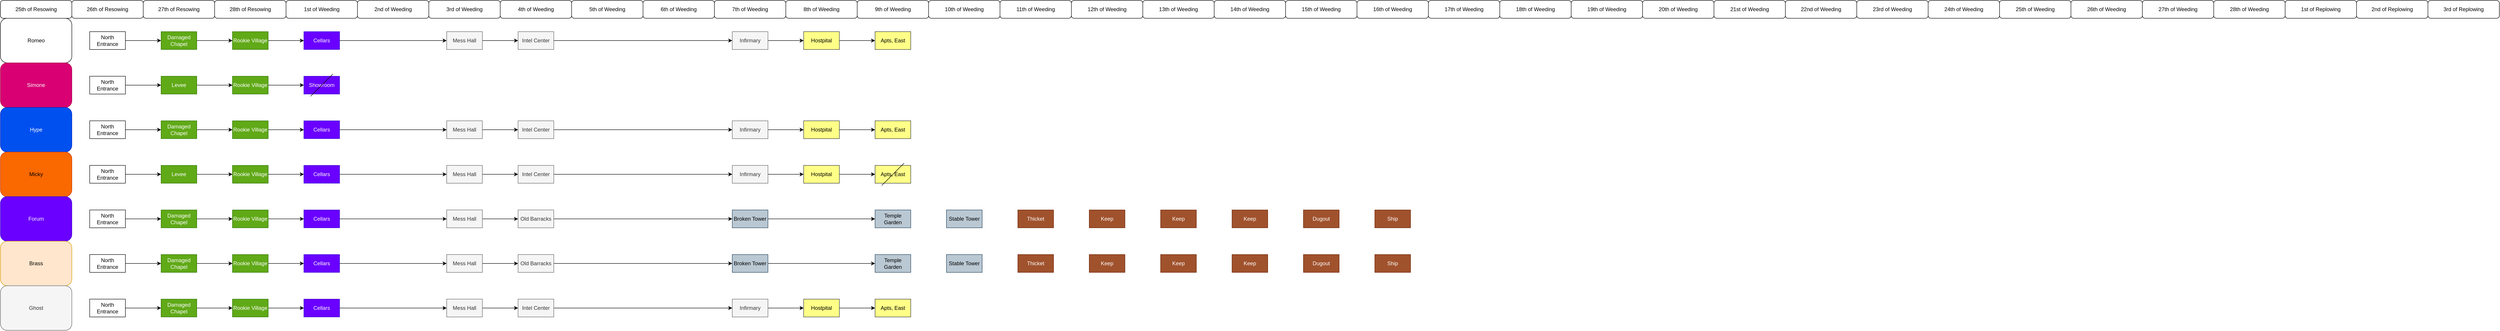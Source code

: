 <mxfile version="24.2.5" type="device">
  <diagram name="Page-1" id="ruZTHndRfD5RA6FVqO_W">
    <mxGraphModel dx="704" dy="1013" grid="1" gridSize="10" guides="1" tooltips="1" connect="1" arrows="1" fold="1" page="1" pageScale="1" pageWidth="1100" pageHeight="850" math="0" shadow="0">
      <root>
        <mxCell id="0" />
        <mxCell id="1" parent="0" />
        <mxCell id="GDmz3XWFRMDXsyj2fHyG-1" value="25th of Resowing" style="rounded=1;whiteSpace=wrap;html=1;" parent="1" vertex="1">
          <mxGeometry width="160" height="40" as="geometry" />
        </mxCell>
        <mxCell id="GDmz3XWFRMDXsyj2fHyG-2" value="26&lt;span style=&quot;background-color: initial;&quot;&gt;th of Resowing&lt;/span&gt;" style="rounded=1;whiteSpace=wrap;html=1;" parent="1" vertex="1">
          <mxGeometry x="160" width="160" height="40" as="geometry" />
        </mxCell>
        <mxCell id="GDmz3XWFRMDXsyj2fHyG-3" value="27th of Resowing" style="rounded=1;whiteSpace=wrap;html=1;" parent="1" vertex="1">
          <mxGeometry x="320" width="160" height="40" as="geometry" />
        </mxCell>
        <mxCell id="GDmz3XWFRMDXsyj2fHyG-4" value="28th of Resowing" style="rounded=1;whiteSpace=wrap;html=1;" parent="1" vertex="1">
          <mxGeometry x="480" width="160" height="40" as="geometry" />
        </mxCell>
        <mxCell id="GDmz3XWFRMDXsyj2fHyG-6" value="1st of Weeding" style="rounded=1;whiteSpace=wrap;html=1;" parent="1" vertex="1">
          <mxGeometry x="640" width="160" height="40" as="geometry" />
        </mxCell>
        <mxCell id="GDmz3XWFRMDXsyj2fHyG-7" value="2nd of Weeding" style="rounded=1;whiteSpace=wrap;html=1;" parent="1" vertex="1">
          <mxGeometry x="800" width="160" height="40" as="geometry" />
        </mxCell>
        <mxCell id="GDmz3XWFRMDXsyj2fHyG-8" value="3rd of Weeding" style="rounded=1;whiteSpace=wrap;html=1;" parent="1" vertex="1">
          <mxGeometry x="960" width="160" height="40" as="geometry" />
        </mxCell>
        <mxCell id="GDmz3XWFRMDXsyj2fHyG-9" value="4th of Weeding" style="rounded=1;whiteSpace=wrap;html=1;" parent="1" vertex="1">
          <mxGeometry x="1120" width="160" height="40" as="geometry" />
        </mxCell>
        <mxCell id="GDmz3XWFRMDXsyj2fHyG-10" value="5th of Weeding" style="rounded=1;whiteSpace=wrap;html=1;" parent="1" vertex="1">
          <mxGeometry x="1280" width="160" height="40" as="geometry" />
        </mxCell>
        <mxCell id="GDmz3XWFRMDXsyj2fHyG-11" value="6th of Weeding" style="rounded=1;whiteSpace=wrap;html=1;" parent="1" vertex="1">
          <mxGeometry x="1440" width="160" height="40" as="geometry" />
        </mxCell>
        <mxCell id="GDmz3XWFRMDXsyj2fHyG-12" value="7th of Weeding" style="rounded=1;whiteSpace=wrap;html=1;" parent="1" vertex="1">
          <mxGeometry x="1600" width="160" height="40" as="geometry" />
        </mxCell>
        <mxCell id="GDmz3XWFRMDXsyj2fHyG-13" value="8th of Weeding" style="rounded=1;whiteSpace=wrap;html=1;" parent="1" vertex="1">
          <mxGeometry x="1760" width="160" height="40" as="geometry" />
        </mxCell>
        <mxCell id="GDmz3XWFRMDXsyj2fHyG-14" value="9th of Weeding" style="rounded=1;whiteSpace=wrap;html=1;" parent="1" vertex="1">
          <mxGeometry x="1920" width="160" height="40" as="geometry" />
        </mxCell>
        <mxCell id="GDmz3XWFRMDXsyj2fHyG-15" value="Romeo" style="rounded=1;whiteSpace=wrap;html=1;" parent="1" vertex="1">
          <mxGeometry y="40" width="160" height="100" as="geometry" />
        </mxCell>
        <mxCell id="GDmz3XWFRMDXsyj2fHyG-16" value="Simone" style="rounded=1;whiteSpace=wrap;html=1;fillColor=#d80073;fontColor=#ffffff;strokeColor=#A50040;" parent="1" vertex="1">
          <mxGeometry y="140" width="160" height="100" as="geometry" />
        </mxCell>
        <mxCell id="GDmz3XWFRMDXsyj2fHyG-17" value="Hype" style="rounded=1;whiteSpace=wrap;html=1;fillColor=#0050ef;fontColor=#ffffff;strokeColor=#001DBC;" parent="1" vertex="1">
          <mxGeometry y="240" width="160" height="100" as="geometry" />
        </mxCell>
        <mxCell id="GDmz3XWFRMDXsyj2fHyG-18" value="Micky" style="rounded=1;whiteSpace=wrap;html=1;fillColor=#fa6800;fontColor=#000000;strokeColor=#C73500;" parent="1" vertex="1">
          <mxGeometry y="340" width="160" height="100" as="geometry" />
        </mxCell>
        <mxCell id="GDmz3XWFRMDXsyj2fHyG-19" value="Forum&lt;span style=&quot;color: rgba(0, 0, 0, 0); font-family: monospace; font-size: 0px; text-align: start; text-wrap: nowrap;&quot;&gt;%3CmxGraphModel%3E%3Croot%3E%3CmxCell%20id%3D%220%22%2F%3E%3CmxCell%20id%3D%221%22%20parent%3D%220%22%2F%3E%3CmxCell%20id%3D%222%22%20value%3D%22Romeo%22%20style%3D%22rounded%3D1%3BwhiteSpace%3Dwrap%3Bhtml%3D1%3B%22%20vertex%3D%221%22%20parent%3D%221%22%3E%3CmxGeometry%20y%3D%2280%22%20width%3D%22160%22%20height%3D%22120%22%20as%3D%22geometry%22%2F%3E%3C%2FmxCell%3E%3C%2Froot%3E%3C%2FmxGraphModel%3E&lt;/span&gt;" style="rounded=1;whiteSpace=wrap;html=1;fillColor=#6a00ff;strokeColor=#3700CC;fontColor=#ffffff;" parent="1" vertex="1">
          <mxGeometry y="440" width="160" height="100" as="geometry" />
        </mxCell>
        <mxCell id="GDmz3XWFRMDXsyj2fHyG-21" value="Brass&lt;span style=&quot;font-family: monospace; font-size: 0px; text-align: start; text-wrap: nowrap;&quot;&gt;%3CmxGraphModel%3E%3Croot%3E%3CmxCell%20id%3D%220%22%2F%3E%3CmxCell%20id%3D%221%22%20parent%3D%220%22%2F%3E%3CmxCell%20id%3D%222%22%20value%3D%22Romeo%22%20style%3D%22rounded%3D1%3BwhiteSpace%3Dwrap%3Bhtml%3D1%3B%22%20vertex%3D%221%22%20parent%3D%221%22%3E%3CmxGeometry%20y%3D%2280%22%20width%3D%22160%22%20height%3D%22120%22%20as%3D%22geometry%22%2F%3E%3C%2FmxCell%3E%3C%2Froot%3E%3C%2FmxGraphModel%3E&lt;/span&gt;" style="rounded=1;whiteSpace=wrap;html=1;fillColor=#ffe6cc;strokeColor=#d79b00;fontColor=#000000;" parent="1" vertex="1">
          <mxGeometry y="540" width="160" height="100" as="geometry" />
        </mxCell>
        <mxCell id="GDmz3XWFRMDXsyj2fHyG-22" value="Ghost" style="rounded=1;whiteSpace=wrap;html=1;fillColor=#f5f5f5;fontColor=#333333;strokeColor=#666666;" parent="1" vertex="1">
          <mxGeometry y="640" width="160" height="100" as="geometry" />
        </mxCell>
        <mxCell id="GDmz3XWFRMDXsyj2fHyG-23" value="10th of Weeding" style="rounded=1;whiteSpace=wrap;html=1;" parent="1" vertex="1">
          <mxGeometry x="2080" width="160" height="40" as="geometry" />
        </mxCell>
        <mxCell id="GDmz3XWFRMDXsyj2fHyG-24" value="11th of Weeding" style="rounded=1;whiteSpace=wrap;html=1;" parent="1" vertex="1">
          <mxGeometry x="2240" width="160" height="40" as="geometry" />
        </mxCell>
        <mxCell id="GDmz3XWFRMDXsyj2fHyG-25" value="12th of Weeding" style="rounded=1;whiteSpace=wrap;html=1;" parent="1" vertex="1">
          <mxGeometry x="2400" width="160" height="40" as="geometry" />
        </mxCell>
        <mxCell id="GDmz3XWFRMDXsyj2fHyG-26" value="13th of Weeding" style="rounded=1;whiteSpace=wrap;html=1;" parent="1" vertex="1">
          <mxGeometry x="2560" width="160" height="40" as="geometry" />
        </mxCell>
        <mxCell id="GDmz3XWFRMDXsyj2fHyG-27" value="14th of Weeding" style="rounded=1;whiteSpace=wrap;html=1;" parent="1" vertex="1">
          <mxGeometry x="2720" width="160" height="40" as="geometry" />
        </mxCell>
        <mxCell id="GDmz3XWFRMDXsyj2fHyG-28" value="15th of Weeding" style="rounded=1;whiteSpace=wrap;html=1;" parent="1" vertex="1">
          <mxGeometry x="2880" width="160" height="40" as="geometry" />
        </mxCell>
        <mxCell id="GDmz3XWFRMDXsyj2fHyG-29" value="16th of Weeding" style="rounded=1;whiteSpace=wrap;html=1;" parent="1" vertex="1">
          <mxGeometry x="3040" width="160" height="40" as="geometry" />
        </mxCell>
        <mxCell id="GDmz3XWFRMDXsyj2fHyG-30" value="17th of Weeding" style="rounded=1;whiteSpace=wrap;html=1;" parent="1" vertex="1">
          <mxGeometry x="3200" width="160" height="40" as="geometry" />
        </mxCell>
        <mxCell id="GDmz3XWFRMDXsyj2fHyG-31" value="18th of Weeding" style="rounded=1;whiteSpace=wrap;html=1;" parent="1" vertex="1">
          <mxGeometry x="3360" width="160" height="40" as="geometry" />
        </mxCell>
        <mxCell id="GDmz3XWFRMDXsyj2fHyG-32" value="19th of Weeding" style="rounded=1;whiteSpace=wrap;html=1;" parent="1" vertex="1">
          <mxGeometry x="3520" width="160" height="40" as="geometry" />
        </mxCell>
        <mxCell id="GDmz3XWFRMDXsyj2fHyG-33" value="20th of Weeding" style="rounded=1;whiteSpace=wrap;html=1;" parent="1" vertex="1">
          <mxGeometry x="3680" width="160" height="40" as="geometry" />
        </mxCell>
        <mxCell id="GDmz3XWFRMDXsyj2fHyG-34" value="21st of Weeding" style="rounded=1;whiteSpace=wrap;html=1;" parent="1" vertex="1">
          <mxGeometry x="3840" width="160" height="40" as="geometry" />
        </mxCell>
        <mxCell id="GDmz3XWFRMDXsyj2fHyG-35" value="22nd of Weeding" style="rounded=1;whiteSpace=wrap;html=1;" parent="1" vertex="1">
          <mxGeometry x="4000" width="160" height="40" as="geometry" />
        </mxCell>
        <mxCell id="GDmz3XWFRMDXsyj2fHyG-36" value="23rd of Weeding" style="rounded=1;whiteSpace=wrap;html=1;" parent="1" vertex="1">
          <mxGeometry x="4160" width="160" height="40" as="geometry" />
        </mxCell>
        <mxCell id="wYk8JXbt9x_cnwjmzPSU-118" style="edgeStyle=orthogonalEdgeStyle;rounded=0;orthogonalLoop=1;jettySize=auto;html=1;exitX=1;exitY=0.5;exitDx=0;exitDy=0;entryX=0;entryY=0.5;entryDx=0;entryDy=0;" edge="1" parent="1" source="wYk8JXbt9x_cnwjmzPSU-1" target="wYk8JXbt9x_cnwjmzPSU-8">
          <mxGeometry relative="1" as="geometry" />
        </mxCell>
        <mxCell id="wYk8JXbt9x_cnwjmzPSU-1" value="North Entrance" style="rounded=0;whiteSpace=wrap;html=1;" vertex="1" parent="1">
          <mxGeometry x="200" y="70" width="80" height="40" as="geometry" />
        </mxCell>
        <mxCell id="wYk8JXbt9x_cnwjmzPSU-119" style="edgeStyle=orthogonalEdgeStyle;rounded=0;orthogonalLoop=1;jettySize=auto;html=1;exitX=1;exitY=0.5;exitDx=0;exitDy=0;entryX=0;entryY=0.5;entryDx=0;entryDy=0;" edge="1" parent="1" source="wYk8JXbt9x_cnwjmzPSU-2" target="wYk8JXbt9x_cnwjmzPSU-9">
          <mxGeometry relative="1" as="geometry" />
        </mxCell>
        <mxCell id="wYk8JXbt9x_cnwjmzPSU-2" value="North Entrance" style="rounded=0;whiteSpace=wrap;html=1;" vertex="1" parent="1">
          <mxGeometry x="200" y="170" width="80" height="40" as="geometry" />
        </mxCell>
        <mxCell id="wYk8JXbt9x_cnwjmzPSU-122" style="edgeStyle=orthogonalEdgeStyle;rounded=0;orthogonalLoop=1;jettySize=auto;html=1;exitX=1;exitY=0.5;exitDx=0;exitDy=0;entryX=0;entryY=0.5;entryDx=0;entryDy=0;" edge="1" parent="1" source="wYk8JXbt9x_cnwjmzPSU-3" target="wYk8JXbt9x_cnwjmzPSU-10">
          <mxGeometry relative="1" as="geometry" />
        </mxCell>
        <mxCell id="wYk8JXbt9x_cnwjmzPSU-3" value="North Entrance" style="rounded=0;whiteSpace=wrap;html=1;" vertex="1" parent="1">
          <mxGeometry x="200" y="270" width="80" height="40" as="geometry" />
        </mxCell>
        <mxCell id="wYk8JXbt9x_cnwjmzPSU-125" style="edgeStyle=orthogonalEdgeStyle;rounded=0;orthogonalLoop=1;jettySize=auto;html=1;exitX=1;exitY=0.5;exitDx=0;exitDy=0;entryX=0;entryY=0.5;entryDx=0;entryDy=0;" edge="1" parent="1" source="wYk8JXbt9x_cnwjmzPSU-4" target="wYk8JXbt9x_cnwjmzPSU-11">
          <mxGeometry relative="1" as="geometry" />
        </mxCell>
        <mxCell id="wYk8JXbt9x_cnwjmzPSU-4" value="North Entrance" style="rounded=0;whiteSpace=wrap;html=1;" vertex="1" parent="1">
          <mxGeometry x="200" y="370" width="80" height="40" as="geometry" />
        </mxCell>
        <mxCell id="wYk8JXbt9x_cnwjmzPSU-126" style="edgeStyle=orthogonalEdgeStyle;rounded=0;orthogonalLoop=1;jettySize=auto;html=1;exitX=1;exitY=0.5;exitDx=0;exitDy=0;entryX=0;entryY=0.5;entryDx=0;entryDy=0;" edge="1" parent="1" source="wYk8JXbt9x_cnwjmzPSU-5" target="wYk8JXbt9x_cnwjmzPSU-12">
          <mxGeometry relative="1" as="geometry" />
        </mxCell>
        <mxCell id="wYk8JXbt9x_cnwjmzPSU-5" value="North Entrance" style="rounded=0;whiteSpace=wrap;html=1;" vertex="1" parent="1">
          <mxGeometry x="200" y="470" width="80" height="40" as="geometry" />
        </mxCell>
        <mxCell id="wYk8JXbt9x_cnwjmzPSU-127" style="edgeStyle=orthogonalEdgeStyle;rounded=0;orthogonalLoop=1;jettySize=auto;html=1;exitX=1;exitY=0.5;exitDx=0;exitDy=0;entryX=0;entryY=0.5;entryDx=0;entryDy=0;" edge="1" parent="1" source="wYk8JXbt9x_cnwjmzPSU-6" target="wYk8JXbt9x_cnwjmzPSU-13">
          <mxGeometry relative="1" as="geometry" />
        </mxCell>
        <mxCell id="wYk8JXbt9x_cnwjmzPSU-6" value="North Entrance" style="rounded=0;whiteSpace=wrap;html=1;" vertex="1" parent="1">
          <mxGeometry x="200" y="570" width="80" height="40" as="geometry" />
        </mxCell>
        <mxCell id="wYk8JXbt9x_cnwjmzPSU-128" style="edgeStyle=orthogonalEdgeStyle;rounded=0;orthogonalLoop=1;jettySize=auto;html=1;exitX=1;exitY=0.5;exitDx=0;exitDy=0;entryX=0;entryY=0.5;entryDx=0;entryDy=0;" edge="1" parent="1" source="wYk8JXbt9x_cnwjmzPSU-7" target="wYk8JXbt9x_cnwjmzPSU-14">
          <mxGeometry relative="1" as="geometry" />
        </mxCell>
        <mxCell id="wYk8JXbt9x_cnwjmzPSU-7" value="North Entrance" style="rounded=0;whiteSpace=wrap;html=1;" vertex="1" parent="1">
          <mxGeometry x="200" y="670" width="80" height="40" as="geometry" />
        </mxCell>
        <mxCell id="wYk8JXbt9x_cnwjmzPSU-111" style="edgeStyle=orthogonalEdgeStyle;rounded=0;orthogonalLoop=1;jettySize=auto;html=1;exitX=1;exitY=0.5;exitDx=0;exitDy=0;entryX=0;entryY=0.5;entryDx=0;entryDy=0;" edge="1" parent="1" source="wYk8JXbt9x_cnwjmzPSU-8" target="wYk8JXbt9x_cnwjmzPSU-15">
          <mxGeometry relative="1" as="geometry" />
        </mxCell>
        <mxCell id="wYk8JXbt9x_cnwjmzPSU-8" value="Damaged Chapel" style="rounded=0;whiteSpace=wrap;html=1;fillColor=#60a917;fontColor=#ffffff;strokeColor=#2D7600;" vertex="1" parent="1">
          <mxGeometry x="360" y="70" width="80" height="40" as="geometry" />
        </mxCell>
        <mxCell id="wYk8JXbt9x_cnwjmzPSU-120" style="edgeStyle=orthogonalEdgeStyle;rounded=0;orthogonalLoop=1;jettySize=auto;html=1;exitX=1;exitY=0.5;exitDx=0;exitDy=0;entryX=0;entryY=0.5;entryDx=0;entryDy=0;" edge="1" parent="1" source="wYk8JXbt9x_cnwjmzPSU-9" target="wYk8JXbt9x_cnwjmzPSU-16">
          <mxGeometry relative="1" as="geometry" />
        </mxCell>
        <mxCell id="wYk8JXbt9x_cnwjmzPSU-9" value="Levee" style="rounded=0;whiteSpace=wrap;html=1;fillColor=#60a917;fontColor=#ffffff;strokeColor=#2D7600;" vertex="1" parent="1">
          <mxGeometry x="360" y="170" width="80" height="40" as="geometry" />
        </mxCell>
        <mxCell id="wYk8JXbt9x_cnwjmzPSU-123" style="edgeStyle=orthogonalEdgeStyle;rounded=0;orthogonalLoop=1;jettySize=auto;html=1;exitX=1;exitY=0.5;exitDx=0;exitDy=0;entryX=0;entryY=0.5;entryDx=0;entryDy=0;" edge="1" parent="1" source="wYk8JXbt9x_cnwjmzPSU-10" target="wYk8JXbt9x_cnwjmzPSU-17">
          <mxGeometry relative="1" as="geometry" />
        </mxCell>
        <mxCell id="wYk8JXbt9x_cnwjmzPSU-10" value="Damaged Chapel" style="rounded=0;whiteSpace=wrap;html=1;fillColor=#60a917;fontColor=#ffffff;strokeColor=#2D7600;" vertex="1" parent="1">
          <mxGeometry x="360" y="270" width="80" height="40" as="geometry" />
        </mxCell>
        <mxCell id="wYk8JXbt9x_cnwjmzPSU-132" style="edgeStyle=orthogonalEdgeStyle;rounded=0;orthogonalLoop=1;jettySize=auto;html=1;exitX=1;exitY=0.5;exitDx=0;exitDy=0;entryX=0;entryY=0.5;entryDx=0;entryDy=0;" edge="1" parent="1" source="wYk8JXbt9x_cnwjmzPSU-11" target="wYk8JXbt9x_cnwjmzPSU-18">
          <mxGeometry relative="1" as="geometry" />
        </mxCell>
        <mxCell id="wYk8JXbt9x_cnwjmzPSU-11" value="Levee" style="rounded=0;whiteSpace=wrap;html=1;fillColor=#60a917;fontColor=#ffffff;strokeColor=#2D7600;" vertex="1" parent="1">
          <mxGeometry x="360" y="370" width="80" height="40" as="geometry" />
        </mxCell>
        <mxCell id="wYk8JXbt9x_cnwjmzPSU-131" style="edgeStyle=orthogonalEdgeStyle;rounded=0;orthogonalLoop=1;jettySize=auto;html=1;exitX=1;exitY=0.5;exitDx=0;exitDy=0;entryX=0;entryY=0.5;entryDx=0;entryDy=0;" edge="1" parent="1" source="wYk8JXbt9x_cnwjmzPSU-12" target="wYk8JXbt9x_cnwjmzPSU-19">
          <mxGeometry relative="1" as="geometry" />
        </mxCell>
        <mxCell id="wYk8JXbt9x_cnwjmzPSU-12" value="Damaged Chapel" style="rounded=0;whiteSpace=wrap;html=1;fillColor=#60a917;fontColor=#ffffff;strokeColor=#2D7600;" vertex="1" parent="1">
          <mxGeometry x="360" y="470" width="80" height="40" as="geometry" />
        </mxCell>
        <mxCell id="wYk8JXbt9x_cnwjmzPSU-130" style="edgeStyle=orthogonalEdgeStyle;rounded=0;orthogonalLoop=1;jettySize=auto;html=1;exitX=1;exitY=0.5;exitDx=0;exitDy=0;entryX=0;entryY=0.5;entryDx=0;entryDy=0;" edge="1" parent="1" source="wYk8JXbt9x_cnwjmzPSU-13" target="wYk8JXbt9x_cnwjmzPSU-20">
          <mxGeometry relative="1" as="geometry" />
        </mxCell>
        <mxCell id="wYk8JXbt9x_cnwjmzPSU-13" value="Damaged Chapel" style="rounded=0;whiteSpace=wrap;html=1;fillColor=#60a917;fontColor=#ffffff;strokeColor=#2D7600;" vertex="1" parent="1">
          <mxGeometry x="360" y="570" width="80" height="40" as="geometry" />
        </mxCell>
        <mxCell id="wYk8JXbt9x_cnwjmzPSU-129" style="edgeStyle=orthogonalEdgeStyle;rounded=0;orthogonalLoop=1;jettySize=auto;html=1;exitX=1;exitY=0.5;exitDx=0;exitDy=0;entryX=0;entryY=0.5;entryDx=0;entryDy=0;" edge="1" parent="1" source="wYk8JXbt9x_cnwjmzPSU-14" target="wYk8JXbt9x_cnwjmzPSU-21">
          <mxGeometry relative="1" as="geometry" />
        </mxCell>
        <mxCell id="wYk8JXbt9x_cnwjmzPSU-14" value="Damaged Chapel" style="rounded=0;whiteSpace=wrap;html=1;fillColor=#60a917;fontColor=#ffffff;strokeColor=#2D7600;" vertex="1" parent="1">
          <mxGeometry x="360" y="670" width="80" height="40" as="geometry" />
        </mxCell>
        <mxCell id="wYk8JXbt9x_cnwjmzPSU-112" style="edgeStyle=orthogonalEdgeStyle;rounded=0;orthogonalLoop=1;jettySize=auto;html=1;exitX=1;exitY=0.5;exitDx=0;exitDy=0;entryX=0;entryY=0.5;entryDx=0;entryDy=0;" edge="1" parent="1" source="wYk8JXbt9x_cnwjmzPSU-15" target="wYk8JXbt9x_cnwjmzPSU-22">
          <mxGeometry relative="1" as="geometry" />
        </mxCell>
        <mxCell id="wYk8JXbt9x_cnwjmzPSU-15" value="Rookie Village" style="rounded=0;whiteSpace=wrap;html=1;fillColor=#60a917;fontColor=#ffffff;strokeColor=#2D7600;" vertex="1" parent="1">
          <mxGeometry x="520" y="70" width="80" height="40" as="geometry" />
        </mxCell>
        <mxCell id="wYk8JXbt9x_cnwjmzPSU-121" style="edgeStyle=orthogonalEdgeStyle;rounded=0;orthogonalLoop=1;jettySize=auto;html=1;exitX=1;exitY=0.5;exitDx=0;exitDy=0;entryX=0;entryY=0.5;entryDx=0;entryDy=0;" edge="1" parent="1" source="wYk8JXbt9x_cnwjmzPSU-16" target="wYk8JXbt9x_cnwjmzPSU-23">
          <mxGeometry relative="1" as="geometry" />
        </mxCell>
        <mxCell id="wYk8JXbt9x_cnwjmzPSU-16" value="Rookie Village" style="rounded=0;whiteSpace=wrap;html=1;fillColor=#60a917;fontColor=#ffffff;strokeColor=#2D7600;" vertex="1" parent="1">
          <mxGeometry x="520" y="170" width="80" height="40" as="geometry" />
        </mxCell>
        <mxCell id="wYk8JXbt9x_cnwjmzPSU-124" style="edgeStyle=orthogonalEdgeStyle;rounded=0;orthogonalLoop=1;jettySize=auto;html=1;exitX=1;exitY=0.5;exitDx=0;exitDy=0;entryX=0;entryY=0.5;entryDx=0;entryDy=0;" edge="1" parent="1" source="wYk8JXbt9x_cnwjmzPSU-17" target="wYk8JXbt9x_cnwjmzPSU-25">
          <mxGeometry relative="1" as="geometry" />
        </mxCell>
        <mxCell id="wYk8JXbt9x_cnwjmzPSU-17" value="Rookie Village" style="rounded=0;whiteSpace=wrap;html=1;fillColor=#60a917;fontColor=#ffffff;strokeColor=#2D7600;" vertex="1" parent="1">
          <mxGeometry x="520" y="270" width="80" height="40" as="geometry" />
        </mxCell>
        <mxCell id="wYk8JXbt9x_cnwjmzPSU-141" style="edgeStyle=orthogonalEdgeStyle;rounded=0;orthogonalLoop=1;jettySize=auto;html=1;exitX=1;exitY=0.5;exitDx=0;exitDy=0;" edge="1" parent="1" source="wYk8JXbt9x_cnwjmzPSU-18" target="wYk8JXbt9x_cnwjmzPSU-26">
          <mxGeometry relative="1" as="geometry" />
        </mxCell>
        <mxCell id="wYk8JXbt9x_cnwjmzPSU-18" value="Rookie Village" style="rounded=0;whiteSpace=wrap;html=1;fillColor=#60a917;fontColor=#ffffff;strokeColor=#2D7600;" vertex="1" parent="1">
          <mxGeometry x="520" y="370" width="80" height="40" as="geometry" />
        </mxCell>
        <mxCell id="wYk8JXbt9x_cnwjmzPSU-140" style="edgeStyle=orthogonalEdgeStyle;rounded=0;orthogonalLoop=1;jettySize=auto;html=1;exitX=1;exitY=0.5;exitDx=0;exitDy=0;entryX=0;entryY=0.5;entryDx=0;entryDy=0;" edge="1" parent="1" source="wYk8JXbt9x_cnwjmzPSU-19" target="wYk8JXbt9x_cnwjmzPSU-27">
          <mxGeometry relative="1" as="geometry" />
        </mxCell>
        <mxCell id="wYk8JXbt9x_cnwjmzPSU-19" value="Rookie Village" style="rounded=0;whiteSpace=wrap;html=1;fillColor=#60a917;fontColor=#ffffff;strokeColor=#2D7600;" vertex="1" parent="1">
          <mxGeometry x="520" y="470" width="80" height="40" as="geometry" />
        </mxCell>
        <mxCell id="wYk8JXbt9x_cnwjmzPSU-139" style="edgeStyle=orthogonalEdgeStyle;rounded=0;orthogonalLoop=1;jettySize=auto;html=1;exitX=1;exitY=0.5;exitDx=0;exitDy=0;entryX=0;entryY=0.5;entryDx=0;entryDy=0;" edge="1" parent="1" source="wYk8JXbt9x_cnwjmzPSU-20" target="wYk8JXbt9x_cnwjmzPSU-28">
          <mxGeometry relative="1" as="geometry" />
        </mxCell>
        <mxCell id="wYk8JXbt9x_cnwjmzPSU-20" value="Rookie Village" style="rounded=0;whiteSpace=wrap;html=1;fillColor=#60a917;fontColor=#ffffff;strokeColor=#2D7600;" vertex="1" parent="1">
          <mxGeometry x="520" y="570" width="80" height="40" as="geometry" />
        </mxCell>
        <mxCell id="wYk8JXbt9x_cnwjmzPSU-138" style="edgeStyle=orthogonalEdgeStyle;rounded=0;orthogonalLoop=1;jettySize=auto;html=1;exitX=1;exitY=0.5;exitDx=0;exitDy=0;entryX=0;entryY=0.5;entryDx=0;entryDy=0;" edge="1" parent="1" source="wYk8JXbt9x_cnwjmzPSU-21" target="wYk8JXbt9x_cnwjmzPSU-29">
          <mxGeometry relative="1" as="geometry" />
        </mxCell>
        <mxCell id="wYk8JXbt9x_cnwjmzPSU-21" value="Rookie Village" style="rounded=0;whiteSpace=wrap;html=1;fillColor=#60a917;fontColor=#ffffff;strokeColor=#2D7600;" vertex="1" parent="1">
          <mxGeometry x="520" y="670" width="80" height="40" as="geometry" />
        </mxCell>
        <mxCell id="wYk8JXbt9x_cnwjmzPSU-113" style="edgeStyle=orthogonalEdgeStyle;rounded=0;orthogonalLoop=1;jettySize=auto;html=1;exitX=1;exitY=0.5;exitDx=0;exitDy=0;entryX=0;entryY=0.5;entryDx=0;entryDy=0;" edge="1" parent="1" source="wYk8JXbt9x_cnwjmzPSU-22" target="wYk8JXbt9x_cnwjmzPSU-36">
          <mxGeometry relative="1" as="geometry">
            <mxPoint x="840.0" y="90" as="targetPoint" />
          </mxGeometry>
        </mxCell>
        <mxCell id="wYk8JXbt9x_cnwjmzPSU-22" value="Cellars" style="rounded=0;whiteSpace=wrap;html=1;fillColor=#6a00ff;fontColor=#ffffff;strokeColor=#3700CC;" vertex="1" parent="1">
          <mxGeometry x="680" y="70" width="80" height="40" as="geometry" />
        </mxCell>
        <mxCell id="wYk8JXbt9x_cnwjmzPSU-23" value="Showroom" style="rounded=0;whiteSpace=wrap;html=1;fillColor=#6a00ff;fontColor=#ffffff;strokeColor=#3700CC;" vertex="1" parent="1">
          <mxGeometry x="680" y="170" width="80" height="40" as="geometry" />
        </mxCell>
        <mxCell id="wYk8JXbt9x_cnwjmzPSU-24" value="" style="endArrow=none;html=1;rounded=0;strokeColor=#000000;" edge="1" parent="1">
          <mxGeometry width="50" height="50" relative="1" as="geometry">
            <mxPoint x="695" y="215" as="sourcePoint" />
            <mxPoint x="745" y="165" as="targetPoint" />
          </mxGeometry>
        </mxCell>
        <mxCell id="wYk8JXbt9x_cnwjmzPSU-133" style="edgeStyle=orthogonalEdgeStyle;rounded=0;orthogonalLoop=1;jettySize=auto;html=1;exitX=1;exitY=0.5;exitDx=0;exitDy=0;entryX=0;entryY=0.5;entryDx=0;entryDy=0;" edge="1" parent="1" source="wYk8JXbt9x_cnwjmzPSU-25" target="wYk8JXbt9x_cnwjmzPSU-37">
          <mxGeometry relative="1" as="geometry" />
        </mxCell>
        <mxCell id="wYk8JXbt9x_cnwjmzPSU-25" value="Cellars" style="rounded=0;whiteSpace=wrap;html=1;fillColor=#6a00ff;fontColor=#ffffff;strokeColor=#3700CC;" vertex="1" parent="1">
          <mxGeometry x="680" y="270" width="80" height="40" as="geometry" />
        </mxCell>
        <mxCell id="wYk8JXbt9x_cnwjmzPSU-134" style="edgeStyle=orthogonalEdgeStyle;rounded=0;orthogonalLoop=1;jettySize=auto;html=1;exitX=1;exitY=0.5;exitDx=0;exitDy=0;entryX=0;entryY=0.5;entryDx=0;entryDy=0;" edge="1" parent="1" source="wYk8JXbt9x_cnwjmzPSU-26" target="wYk8JXbt9x_cnwjmzPSU-38">
          <mxGeometry relative="1" as="geometry" />
        </mxCell>
        <mxCell id="wYk8JXbt9x_cnwjmzPSU-26" value="Cellars" style="rounded=0;whiteSpace=wrap;html=1;fillColor=#6a00ff;fontColor=#ffffff;strokeColor=#3700CC;" vertex="1" parent="1">
          <mxGeometry x="680" y="370" width="80" height="40" as="geometry" />
        </mxCell>
        <mxCell id="wYk8JXbt9x_cnwjmzPSU-135" style="edgeStyle=orthogonalEdgeStyle;rounded=0;orthogonalLoop=1;jettySize=auto;html=1;exitX=1;exitY=0.5;exitDx=0;exitDy=0;entryX=0;entryY=0.5;entryDx=0;entryDy=0;" edge="1" parent="1" source="wYk8JXbt9x_cnwjmzPSU-27" target="wYk8JXbt9x_cnwjmzPSU-39">
          <mxGeometry relative="1" as="geometry" />
        </mxCell>
        <mxCell id="wYk8JXbt9x_cnwjmzPSU-27" value="Cellars" style="rounded=0;whiteSpace=wrap;html=1;fillColor=#6a00ff;fontColor=#ffffff;strokeColor=#3700CC;" vertex="1" parent="1">
          <mxGeometry x="680" y="470" width="80" height="40" as="geometry" />
        </mxCell>
        <mxCell id="wYk8JXbt9x_cnwjmzPSU-136" style="edgeStyle=orthogonalEdgeStyle;rounded=0;orthogonalLoop=1;jettySize=auto;html=1;exitX=1;exitY=0.5;exitDx=0;exitDy=0;entryX=0;entryY=0.5;entryDx=0;entryDy=0;" edge="1" parent="1" source="wYk8JXbt9x_cnwjmzPSU-28" target="wYk8JXbt9x_cnwjmzPSU-40">
          <mxGeometry relative="1" as="geometry" />
        </mxCell>
        <mxCell id="wYk8JXbt9x_cnwjmzPSU-28" value="Cellars" style="rounded=0;whiteSpace=wrap;html=1;fillColor=#6a00ff;fontColor=#ffffff;strokeColor=#3700CC;" vertex="1" parent="1">
          <mxGeometry x="680" y="570" width="80" height="40" as="geometry" />
        </mxCell>
        <mxCell id="wYk8JXbt9x_cnwjmzPSU-137" style="edgeStyle=orthogonalEdgeStyle;rounded=0;orthogonalLoop=1;jettySize=auto;html=1;exitX=1;exitY=0.5;exitDx=0;exitDy=0;entryX=0;entryY=0.5;entryDx=0;entryDy=0;" edge="1" parent="1" source="wYk8JXbt9x_cnwjmzPSU-29" target="wYk8JXbt9x_cnwjmzPSU-41">
          <mxGeometry relative="1" as="geometry" />
        </mxCell>
        <mxCell id="wYk8JXbt9x_cnwjmzPSU-29" value="Cellars" style="rounded=0;whiteSpace=wrap;html=1;fillColor=#6a00ff;fontColor=#ffffff;strokeColor=#3700CC;" vertex="1" parent="1">
          <mxGeometry x="680" y="670" width="80" height="40" as="geometry" />
        </mxCell>
        <mxCell id="wYk8JXbt9x_cnwjmzPSU-114" style="edgeStyle=orthogonalEdgeStyle;rounded=0;orthogonalLoop=1;jettySize=auto;html=1;exitX=1;exitY=0.5;exitDx=0;exitDy=0;entryX=0;entryY=0.5;entryDx=0;entryDy=0;" edge="1" parent="1" source="wYk8JXbt9x_cnwjmzPSU-36" target="wYk8JXbt9x_cnwjmzPSU-42">
          <mxGeometry relative="1" as="geometry" />
        </mxCell>
        <mxCell id="wYk8JXbt9x_cnwjmzPSU-36" value="Mess Hall" style="rounded=0;whiteSpace=wrap;html=1;fillColor=#f5f5f5;strokeColor=#666666;fontColor=#333333;" vertex="1" parent="1">
          <mxGeometry x="1000" y="70" width="80" height="40" as="geometry" />
        </mxCell>
        <mxCell id="wYk8JXbt9x_cnwjmzPSU-142" style="edgeStyle=orthogonalEdgeStyle;rounded=0;orthogonalLoop=1;jettySize=auto;html=1;exitX=1;exitY=0.5;exitDx=0;exitDy=0;entryX=0;entryY=0.5;entryDx=0;entryDy=0;" edge="1" parent="1" source="wYk8JXbt9x_cnwjmzPSU-37" target="wYk8JXbt9x_cnwjmzPSU-43">
          <mxGeometry relative="1" as="geometry" />
        </mxCell>
        <mxCell id="wYk8JXbt9x_cnwjmzPSU-37" value="Mess Hall" style="rounded=0;whiteSpace=wrap;html=1;fillColor=#f5f5f5;strokeColor=#666666;fontColor=#333333;" vertex="1" parent="1">
          <mxGeometry x="1000" y="270" width="80" height="40" as="geometry" />
        </mxCell>
        <mxCell id="wYk8JXbt9x_cnwjmzPSU-143" style="edgeStyle=orthogonalEdgeStyle;rounded=0;orthogonalLoop=1;jettySize=auto;html=1;exitX=1;exitY=0.5;exitDx=0;exitDy=0;entryX=0;entryY=0.5;entryDx=0;entryDy=0;" edge="1" parent="1" source="wYk8JXbt9x_cnwjmzPSU-38" target="wYk8JXbt9x_cnwjmzPSU-44">
          <mxGeometry relative="1" as="geometry" />
        </mxCell>
        <mxCell id="wYk8JXbt9x_cnwjmzPSU-38" value="Mess Hall" style="rounded=0;whiteSpace=wrap;html=1;fillColor=#f5f5f5;strokeColor=#666666;fontColor=#333333;" vertex="1" parent="1">
          <mxGeometry x="1000" y="370" width="80" height="40" as="geometry" />
        </mxCell>
        <mxCell id="wYk8JXbt9x_cnwjmzPSU-144" style="edgeStyle=orthogonalEdgeStyle;rounded=0;orthogonalLoop=1;jettySize=auto;html=1;exitX=1;exitY=0.5;exitDx=0;exitDy=0;entryX=0;entryY=0.5;entryDx=0;entryDy=0;" edge="1" parent="1" source="wYk8JXbt9x_cnwjmzPSU-39" target="wYk8JXbt9x_cnwjmzPSU-45">
          <mxGeometry relative="1" as="geometry" />
        </mxCell>
        <mxCell id="wYk8JXbt9x_cnwjmzPSU-39" value="Mess Hall" style="rounded=0;whiteSpace=wrap;html=1;fillColor=#f5f5f5;strokeColor=#666666;fontColor=#333333;" vertex="1" parent="1">
          <mxGeometry x="1000" y="470" width="80" height="40" as="geometry" />
        </mxCell>
        <mxCell id="wYk8JXbt9x_cnwjmzPSU-145" style="edgeStyle=orthogonalEdgeStyle;rounded=0;orthogonalLoop=1;jettySize=auto;html=1;exitX=1;exitY=0.5;exitDx=0;exitDy=0;entryX=0;entryY=0.5;entryDx=0;entryDy=0;" edge="1" parent="1" source="wYk8JXbt9x_cnwjmzPSU-40" target="wYk8JXbt9x_cnwjmzPSU-46">
          <mxGeometry relative="1" as="geometry" />
        </mxCell>
        <mxCell id="wYk8JXbt9x_cnwjmzPSU-40" value="Mess Hall" style="rounded=0;whiteSpace=wrap;html=1;fillColor=#f5f5f5;strokeColor=#666666;fontColor=#333333;" vertex="1" parent="1">
          <mxGeometry x="1000" y="570" width="80" height="40" as="geometry" />
        </mxCell>
        <mxCell id="wYk8JXbt9x_cnwjmzPSU-146" style="edgeStyle=orthogonalEdgeStyle;rounded=0;orthogonalLoop=1;jettySize=auto;html=1;exitX=1;exitY=0.5;exitDx=0;exitDy=0;entryX=0;entryY=0.5;entryDx=0;entryDy=0;" edge="1" parent="1" source="wYk8JXbt9x_cnwjmzPSU-41" target="wYk8JXbt9x_cnwjmzPSU-47">
          <mxGeometry relative="1" as="geometry" />
        </mxCell>
        <mxCell id="wYk8JXbt9x_cnwjmzPSU-41" value="Mess Hall" style="rounded=0;whiteSpace=wrap;html=1;fillColor=#f5f5f5;strokeColor=#666666;fontColor=#333333;" vertex="1" parent="1">
          <mxGeometry x="1000" y="670" width="80" height="40" as="geometry" />
        </mxCell>
        <mxCell id="wYk8JXbt9x_cnwjmzPSU-115" style="edgeStyle=orthogonalEdgeStyle;rounded=0;orthogonalLoop=1;jettySize=auto;html=1;exitX=1;exitY=0.5;exitDx=0;exitDy=0;entryX=0;entryY=0.5;entryDx=0;entryDy=0;" edge="1" parent="1" source="wYk8JXbt9x_cnwjmzPSU-42" target="wYk8JXbt9x_cnwjmzPSU-72">
          <mxGeometry relative="1" as="geometry" />
        </mxCell>
        <mxCell id="wYk8JXbt9x_cnwjmzPSU-42" value="Intel Center" style="rounded=0;whiteSpace=wrap;html=1;fillColor=#f5f5f5;strokeColor=#666666;fontColor=#333333;" vertex="1" parent="1">
          <mxGeometry x="1160" y="70" width="80" height="40" as="geometry" />
        </mxCell>
        <mxCell id="wYk8JXbt9x_cnwjmzPSU-149" style="edgeStyle=orthogonalEdgeStyle;rounded=0;orthogonalLoop=1;jettySize=auto;html=1;exitX=1;exitY=0.5;exitDx=0;exitDy=0;" edge="1" parent="1" source="wYk8JXbt9x_cnwjmzPSU-43" target="wYk8JXbt9x_cnwjmzPSU-73">
          <mxGeometry relative="1" as="geometry" />
        </mxCell>
        <mxCell id="wYk8JXbt9x_cnwjmzPSU-43" value="Intel Center" style="rounded=0;whiteSpace=wrap;html=1;fillColor=#f5f5f5;strokeColor=#666666;fontColor=#333333;" vertex="1" parent="1">
          <mxGeometry x="1160" y="270" width="80" height="40" as="geometry" />
        </mxCell>
        <mxCell id="wYk8JXbt9x_cnwjmzPSU-150" style="edgeStyle=orthogonalEdgeStyle;rounded=0;orthogonalLoop=1;jettySize=auto;html=1;exitX=1;exitY=0.5;exitDx=0;exitDy=0;" edge="1" parent="1" source="wYk8JXbt9x_cnwjmzPSU-44" target="wYk8JXbt9x_cnwjmzPSU-74">
          <mxGeometry relative="1" as="geometry" />
        </mxCell>
        <mxCell id="wYk8JXbt9x_cnwjmzPSU-44" value="Intel Center" style="rounded=0;whiteSpace=wrap;html=1;fillColor=#f5f5f5;strokeColor=#666666;fontColor=#333333;" vertex="1" parent="1">
          <mxGeometry x="1160" y="370" width="80" height="40" as="geometry" />
        </mxCell>
        <mxCell id="wYk8JXbt9x_cnwjmzPSU-147" style="edgeStyle=orthogonalEdgeStyle;rounded=0;orthogonalLoop=1;jettySize=auto;html=1;exitX=1;exitY=0.5;exitDx=0;exitDy=0;entryX=0;entryY=0.5;entryDx=0;entryDy=0;" edge="1" parent="1" source="wYk8JXbt9x_cnwjmzPSU-45" target="wYk8JXbt9x_cnwjmzPSU-70">
          <mxGeometry relative="1" as="geometry" />
        </mxCell>
        <mxCell id="wYk8JXbt9x_cnwjmzPSU-45" value="Old Barracks" style="rounded=0;whiteSpace=wrap;html=1;fillColor=#f5f5f5;strokeColor=#666666;fontColor=#333333;" vertex="1" parent="1">
          <mxGeometry x="1160" y="470" width="80" height="40" as="geometry" />
        </mxCell>
        <mxCell id="wYk8JXbt9x_cnwjmzPSU-148" style="edgeStyle=orthogonalEdgeStyle;rounded=0;orthogonalLoop=1;jettySize=auto;html=1;exitX=1;exitY=0.5;exitDx=0;exitDy=0;" edge="1" parent="1" source="wYk8JXbt9x_cnwjmzPSU-46" target="wYk8JXbt9x_cnwjmzPSU-71">
          <mxGeometry relative="1" as="geometry" />
        </mxCell>
        <mxCell id="wYk8JXbt9x_cnwjmzPSU-46" value="Old Barracks" style="rounded=0;whiteSpace=wrap;html=1;fillColor=#f5f5f5;strokeColor=#666666;fontColor=#333333;" vertex="1" parent="1">
          <mxGeometry x="1160" y="570" width="80" height="40" as="geometry" />
        </mxCell>
        <mxCell id="wYk8JXbt9x_cnwjmzPSU-151" style="edgeStyle=orthogonalEdgeStyle;rounded=0;orthogonalLoop=1;jettySize=auto;html=1;exitX=1;exitY=0.5;exitDx=0;exitDy=0;entryX=0;entryY=0.5;entryDx=0;entryDy=0;" edge="1" parent="1" source="wYk8JXbt9x_cnwjmzPSU-47" target="wYk8JXbt9x_cnwjmzPSU-75">
          <mxGeometry relative="1" as="geometry" />
        </mxCell>
        <mxCell id="wYk8JXbt9x_cnwjmzPSU-47" value="Intel Center" style="rounded=0;whiteSpace=wrap;html=1;fillColor=#f5f5f5;strokeColor=#666666;fontColor=#333333;" vertex="1" parent="1">
          <mxGeometry x="1160" y="670" width="80" height="40" as="geometry" />
        </mxCell>
        <mxCell id="wYk8JXbt9x_cnwjmzPSU-48" value="24th of Weeding" style="rounded=1;whiteSpace=wrap;html=1;" vertex="1" parent="1">
          <mxGeometry x="4320" width="160" height="40" as="geometry" />
        </mxCell>
        <mxCell id="wYk8JXbt9x_cnwjmzPSU-49" value="25th of Weeding" style="rounded=1;whiteSpace=wrap;html=1;" vertex="1" parent="1">
          <mxGeometry x="4480" width="160" height="40" as="geometry" />
        </mxCell>
        <mxCell id="wYk8JXbt9x_cnwjmzPSU-50" value="26th of Weeding" style="rounded=1;whiteSpace=wrap;html=1;" vertex="1" parent="1">
          <mxGeometry x="4640" width="160" height="40" as="geometry" />
        </mxCell>
        <mxCell id="wYk8JXbt9x_cnwjmzPSU-51" value="27th of Weeding" style="rounded=1;whiteSpace=wrap;html=1;" vertex="1" parent="1">
          <mxGeometry x="4800" width="160" height="40" as="geometry" />
        </mxCell>
        <mxCell id="wYk8JXbt9x_cnwjmzPSU-52" value="28th of Weeding" style="rounded=1;whiteSpace=wrap;html=1;" vertex="1" parent="1">
          <mxGeometry x="4960" width="160" height="40" as="geometry" />
        </mxCell>
        <mxCell id="wYk8JXbt9x_cnwjmzPSU-53" value="1st of Replowing" style="rounded=1;whiteSpace=wrap;html=1;" vertex="1" parent="1">
          <mxGeometry x="5120" width="160" height="40" as="geometry" />
        </mxCell>
        <mxCell id="wYk8JXbt9x_cnwjmzPSU-54" value="2nd&lt;span style=&quot;color: rgba(0, 0, 0, 0); font-family: monospace; font-size: 0px; text-align: start; text-wrap: nowrap;&quot;&gt;%3CmxGraphModel%3E%3Croot%3E%3CmxCell%20id%3D%220%22%2F%3E%3CmxCell%20id%3D%221%22%20parent%3D%220%22%2F%3E%3CmxCell%20id%3D%222%22%20value%3D%221st%20of%20Replowing%22%20style%3D%22rounded%3D1%3BwhiteSpace%3Dwrap%3Bhtml%3D1%3B%22%20vertex%3D%221%22%20parent%3D%221%22%3E%3CmxGeometry%20x%3D%225120%22%20width%3D%22160%22%20height%3D%2240%22%20as%3D%22geometry%22%2F%3E%3C%2FmxCell%3E%3C%2Froot%3E%3C%2FmxGraphModel%3E&lt;/span&gt;&amp;nbsp;of Replowing" style="rounded=1;whiteSpace=wrap;html=1;" vertex="1" parent="1">
          <mxGeometry x="5280" width="160" height="40" as="geometry" />
        </mxCell>
        <mxCell id="wYk8JXbt9x_cnwjmzPSU-55" value="3rd&lt;span style=&quot;color: rgba(0, 0, 0, 0); font-family: monospace; font-size: 0px; text-align: start; text-wrap: nowrap;&quot;&gt;%3CmxGraphModel%3E%3Croot%3E%3CmxCell%20id%3D%220%22%2F%3E%3CmxCell%20id%3D%221%22%20parent%3D%220%22%2F%3E%3CmxCell%20id%3D%222%22%20value%3D%221st%20of%20Replowing%22%20style%3D%22rounded%3D1%3BwhiteSpace%3Dwrap%3Bhtml%3D1%3B%22%20vertex%3D%221%22%20parent%3D%221%22%3E%3CmxGeometry%20x%3D%225120%22%20width%3D%22160%22%20height%3D%2240%22%20as%3D%22geometry%22%2F%3E%3C%2FmxCell%3E%3C%2Froot%3E%3C%2FmxGraphModel%3E&lt;/span&gt;&amp;nbsp;of Replowing" style="rounded=1;whiteSpace=wrap;html=1;" vertex="1" parent="1">
          <mxGeometry x="5440" width="160" height="40" as="geometry" />
        </mxCell>
        <mxCell id="wYk8JXbt9x_cnwjmzPSU-154" style="edgeStyle=orthogonalEdgeStyle;rounded=0;orthogonalLoop=1;jettySize=auto;html=1;exitX=1;exitY=0.5;exitDx=0;exitDy=0;entryX=0;entryY=0.5;entryDx=0;entryDy=0;" edge="1" parent="1" source="wYk8JXbt9x_cnwjmzPSU-70" target="wYk8JXbt9x_cnwjmzPSU-87">
          <mxGeometry relative="1" as="geometry" />
        </mxCell>
        <mxCell id="wYk8JXbt9x_cnwjmzPSU-70" value="Broken Tower" style="rounded=0;whiteSpace=wrap;html=1;fillColor=#bac8d3;strokeColor=#23445d;" vertex="1" parent="1">
          <mxGeometry x="1640" y="470" width="80" height="40" as="geometry" />
        </mxCell>
        <mxCell id="wYk8JXbt9x_cnwjmzPSU-155" style="edgeStyle=orthogonalEdgeStyle;rounded=0;orthogonalLoop=1;jettySize=auto;html=1;exitX=1;exitY=0.5;exitDx=0;exitDy=0;" edge="1" parent="1" source="wYk8JXbt9x_cnwjmzPSU-71" target="wYk8JXbt9x_cnwjmzPSU-88">
          <mxGeometry relative="1" as="geometry" />
        </mxCell>
        <mxCell id="wYk8JXbt9x_cnwjmzPSU-71" value="Broken Tower" style="rounded=0;whiteSpace=wrap;html=1;fillColor=#bac8d3;strokeColor=#23445d;" vertex="1" parent="1">
          <mxGeometry x="1640" y="570" width="80" height="40" as="geometry" />
        </mxCell>
        <mxCell id="wYk8JXbt9x_cnwjmzPSU-116" style="edgeStyle=orthogonalEdgeStyle;rounded=0;orthogonalLoop=1;jettySize=auto;html=1;exitX=1;exitY=0.5;exitDx=0;exitDy=0;entryX=0;entryY=0.5;entryDx=0;entryDy=0;" edge="1" parent="1" source="wYk8JXbt9x_cnwjmzPSU-72" target="wYk8JXbt9x_cnwjmzPSU-79">
          <mxGeometry relative="1" as="geometry" />
        </mxCell>
        <mxCell id="wYk8JXbt9x_cnwjmzPSU-72" value="Infirmary" style="rounded=0;whiteSpace=wrap;html=1;fillColor=#f5f5f5;strokeColor=#666666;fontColor=#333333;" vertex="1" parent="1">
          <mxGeometry x="1640" y="70" width="80" height="40" as="geometry" />
        </mxCell>
        <mxCell id="wYk8JXbt9x_cnwjmzPSU-152" style="edgeStyle=orthogonalEdgeStyle;rounded=0;orthogonalLoop=1;jettySize=auto;html=1;exitX=1;exitY=0.5;exitDx=0;exitDy=0;entryX=0;entryY=0.5;entryDx=0;entryDy=0;" edge="1" parent="1" source="wYk8JXbt9x_cnwjmzPSU-73" target="wYk8JXbt9x_cnwjmzPSU-83">
          <mxGeometry relative="1" as="geometry" />
        </mxCell>
        <mxCell id="wYk8JXbt9x_cnwjmzPSU-73" value="Infirmary" style="rounded=0;whiteSpace=wrap;html=1;fillColor=#f5f5f5;strokeColor=#666666;fontColor=#333333;" vertex="1" parent="1">
          <mxGeometry x="1640" y="270" width="80" height="40" as="geometry" />
        </mxCell>
        <mxCell id="wYk8JXbt9x_cnwjmzPSU-153" style="edgeStyle=orthogonalEdgeStyle;rounded=0;orthogonalLoop=1;jettySize=auto;html=1;exitX=1;exitY=0.5;exitDx=0;exitDy=0;entryX=0;entryY=0.5;entryDx=0;entryDy=0;" edge="1" parent="1" source="wYk8JXbt9x_cnwjmzPSU-74" target="wYk8JXbt9x_cnwjmzPSU-84">
          <mxGeometry relative="1" as="geometry" />
        </mxCell>
        <mxCell id="wYk8JXbt9x_cnwjmzPSU-74" value="Infirmary" style="rounded=0;whiteSpace=wrap;html=1;fillColor=#f5f5f5;strokeColor=#666666;fontColor=#333333;" vertex="1" parent="1">
          <mxGeometry x="1640" y="370" width="80" height="40" as="geometry" />
        </mxCell>
        <mxCell id="wYk8JXbt9x_cnwjmzPSU-156" style="edgeStyle=orthogonalEdgeStyle;rounded=0;orthogonalLoop=1;jettySize=auto;html=1;exitX=1;exitY=0.5;exitDx=0;exitDy=0;" edge="1" parent="1" source="wYk8JXbt9x_cnwjmzPSU-75" target="wYk8JXbt9x_cnwjmzPSU-85">
          <mxGeometry relative="1" as="geometry" />
        </mxCell>
        <mxCell id="wYk8JXbt9x_cnwjmzPSU-75" value="Infirmary" style="rounded=0;whiteSpace=wrap;html=1;fillColor=#f5f5f5;strokeColor=#666666;fontColor=#333333;" vertex="1" parent="1">
          <mxGeometry x="1640" y="670" width="80" height="40" as="geometry" />
        </mxCell>
        <mxCell id="wYk8JXbt9x_cnwjmzPSU-117" style="edgeStyle=orthogonalEdgeStyle;rounded=0;orthogonalLoop=1;jettySize=auto;html=1;exitX=1;exitY=0.5;exitDx=0;exitDy=0;entryX=0;entryY=0.5;entryDx=0;entryDy=0;" edge="1" parent="1" source="wYk8JXbt9x_cnwjmzPSU-79" target="wYk8JXbt9x_cnwjmzPSU-89">
          <mxGeometry relative="1" as="geometry" />
        </mxCell>
        <mxCell id="wYk8JXbt9x_cnwjmzPSU-79" value="Hostpital" style="rounded=0;whiteSpace=wrap;html=1;fillColor=#ffff88;strokeColor=#36393d;fontColor=#000000;" vertex="1" parent="1">
          <mxGeometry x="1800" y="70" width="80" height="40" as="geometry" />
        </mxCell>
        <mxCell id="wYk8JXbt9x_cnwjmzPSU-159" style="edgeStyle=orthogonalEdgeStyle;rounded=0;orthogonalLoop=1;jettySize=auto;html=1;exitX=1;exitY=0.5;exitDx=0;exitDy=0;" edge="1" parent="1" source="wYk8JXbt9x_cnwjmzPSU-83" target="wYk8JXbt9x_cnwjmzPSU-90">
          <mxGeometry relative="1" as="geometry" />
        </mxCell>
        <mxCell id="wYk8JXbt9x_cnwjmzPSU-83" value="Hostpital" style="rounded=0;whiteSpace=wrap;html=1;fillColor=#ffff88;strokeColor=#36393d;fontColor=#000000;" vertex="1" parent="1">
          <mxGeometry x="1800" y="270" width="80" height="40" as="geometry" />
        </mxCell>
        <mxCell id="wYk8JXbt9x_cnwjmzPSU-158" style="edgeStyle=orthogonalEdgeStyle;rounded=0;orthogonalLoop=1;jettySize=auto;html=1;exitX=1;exitY=0.5;exitDx=0;exitDy=0;" edge="1" parent="1" source="wYk8JXbt9x_cnwjmzPSU-84" target="wYk8JXbt9x_cnwjmzPSU-91">
          <mxGeometry relative="1" as="geometry" />
        </mxCell>
        <mxCell id="wYk8JXbt9x_cnwjmzPSU-84" value="Hostpital" style="rounded=0;whiteSpace=wrap;html=1;fillColor=#ffff88;strokeColor=#36393d;fontColor=#000000;" vertex="1" parent="1">
          <mxGeometry x="1800" y="370" width="80" height="40" as="geometry" />
        </mxCell>
        <mxCell id="wYk8JXbt9x_cnwjmzPSU-157" style="edgeStyle=orthogonalEdgeStyle;rounded=0;orthogonalLoop=1;jettySize=auto;html=1;exitX=1;exitY=0.5;exitDx=0;exitDy=0;" edge="1" parent="1" source="wYk8JXbt9x_cnwjmzPSU-85" target="wYk8JXbt9x_cnwjmzPSU-92">
          <mxGeometry relative="1" as="geometry" />
        </mxCell>
        <mxCell id="wYk8JXbt9x_cnwjmzPSU-85" value="Hostpital" style="rounded=0;whiteSpace=wrap;html=1;fillColor=#ffff88;strokeColor=#36393d;fontColor=#000000;" vertex="1" parent="1">
          <mxGeometry x="1800" y="670" width="80" height="40" as="geometry" />
        </mxCell>
        <mxCell id="wYk8JXbt9x_cnwjmzPSU-87" value="Temple Garden" style="rounded=0;whiteSpace=wrap;html=1;fillColor=#bac8d3;strokeColor=#23445d;" vertex="1" parent="1">
          <mxGeometry x="1960" y="470" width="80" height="40" as="geometry" />
        </mxCell>
        <mxCell id="wYk8JXbt9x_cnwjmzPSU-88" value="Temple Garden" style="rounded=0;whiteSpace=wrap;html=1;fillColor=#bac8d3;strokeColor=#23445d;" vertex="1" parent="1">
          <mxGeometry x="1960" y="570" width="80" height="40" as="geometry" />
        </mxCell>
        <mxCell id="wYk8JXbt9x_cnwjmzPSU-89" value="Apts, East" style="rounded=0;whiteSpace=wrap;html=1;fillColor=#ffff88;strokeColor=#36393d;fontColor=#000000;" vertex="1" parent="1">
          <mxGeometry x="1960" y="70" width="80" height="40" as="geometry" />
        </mxCell>
        <mxCell id="wYk8JXbt9x_cnwjmzPSU-90" value="Apts, East" style="rounded=0;whiteSpace=wrap;html=1;fillColor=#ffff88;strokeColor=#36393d;fontColor=#000000;" vertex="1" parent="1">
          <mxGeometry x="1960" y="270" width="80" height="40" as="geometry" />
        </mxCell>
        <mxCell id="wYk8JXbt9x_cnwjmzPSU-91" value="Apts, East" style="rounded=0;whiteSpace=wrap;html=1;fillColor=#ffff88;strokeColor=#36393d;fontColor=#000000;" vertex="1" parent="1">
          <mxGeometry x="1960" y="370" width="80" height="40" as="geometry" />
        </mxCell>
        <mxCell id="wYk8JXbt9x_cnwjmzPSU-92" value="Apts, East" style="rounded=0;whiteSpace=wrap;html=1;fillColor=#ffff88;strokeColor=#36393d;fontColor=#000000;" vertex="1" parent="1">
          <mxGeometry x="1960" y="670" width="80" height="40" as="geometry" />
        </mxCell>
        <mxCell id="wYk8JXbt9x_cnwjmzPSU-93" value="" style="endArrow=none;html=1;rounded=0;strokeColor=#000000;" edge="1" parent="1">
          <mxGeometry width="50" height="50" relative="1" as="geometry">
            <mxPoint x="1975" y="415" as="sourcePoint" />
            <mxPoint x="2025" y="365" as="targetPoint" />
          </mxGeometry>
        </mxCell>
        <mxCell id="wYk8JXbt9x_cnwjmzPSU-94" value="Stable Tower" style="rounded=0;whiteSpace=wrap;html=1;fillColor=#bac8d3;strokeColor=#23445d;" vertex="1" parent="1">
          <mxGeometry x="2120" y="470" width="80" height="40" as="geometry" />
        </mxCell>
        <mxCell id="wYk8JXbt9x_cnwjmzPSU-95" value="Stable Tower" style="rounded=0;whiteSpace=wrap;html=1;fillColor=#bac8d3;strokeColor=#23445d;" vertex="1" parent="1">
          <mxGeometry x="2120" y="570" width="80" height="40" as="geometry" />
        </mxCell>
        <mxCell id="wYk8JXbt9x_cnwjmzPSU-96" value="Thicket" style="rounded=0;whiteSpace=wrap;html=1;fillColor=#a0522d;strokeColor=#6D1F00;fontColor=#ffffff;" vertex="1" parent="1">
          <mxGeometry x="2280" y="470" width="80" height="40" as="geometry" />
        </mxCell>
        <mxCell id="wYk8JXbt9x_cnwjmzPSU-97" value="Thicket" style="rounded=0;whiteSpace=wrap;html=1;fillColor=#a0522d;strokeColor=#6D1F00;fontColor=#ffffff;" vertex="1" parent="1">
          <mxGeometry x="2280" y="570" width="80" height="40" as="geometry" />
        </mxCell>
        <mxCell id="wYk8JXbt9x_cnwjmzPSU-98" value="Keep" style="rounded=0;whiteSpace=wrap;html=1;fillColor=#a0522d;strokeColor=#6D1F00;fontColor=#ffffff;" vertex="1" parent="1">
          <mxGeometry x="2440" y="470" width="80" height="40" as="geometry" />
        </mxCell>
        <mxCell id="wYk8JXbt9x_cnwjmzPSU-99" value="Keep" style="rounded=0;whiteSpace=wrap;html=1;fillColor=#a0522d;strokeColor=#6D1F00;fontColor=#ffffff;" vertex="1" parent="1">
          <mxGeometry x="2440" y="570" width="80" height="40" as="geometry" />
        </mxCell>
        <mxCell id="wYk8JXbt9x_cnwjmzPSU-100" value="Keep" style="rounded=0;whiteSpace=wrap;html=1;fillColor=#a0522d;strokeColor=#6D1F00;fontColor=#ffffff;" vertex="1" parent="1">
          <mxGeometry x="2600" y="470" width="80" height="40" as="geometry" />
        </mxCell>
        <mxCell id="wYk8JXbt9x_cnwjmzPSU-101" value="Keep" style="rounded=0;whiteSpace=wrap;html=1;fillColor=#a0522d;strokeColor=#6D1F00;fontColor=#ffffff;" vertex="1" parent="1">
          <mxGeometry x="2600" y="570" width="80" height="40" as="geometry" />
        </mxCell>
        <mxCell id="wYk8JXbt9x_cnwjmzPSU-102" value="Keep" style="rounded=0;whiteSpace=wrap;html=1;fillColor=#a0522d;strokeColor=#6D1F00;fontColor=#ffffff;" vertex="1" parent="1">
          <mxGeometry x="2760" y="470" width="80" height="40" as="geometry" />
        </mxCell>
        <mxCell id="wYk8JXbt9x_cnwjmzPSU-103" value="Keep" style="rounded=0;whiteSpace=wrap;html=1;fillColor=#a0522d;strokeColor=#6D1F00;fontColor=#ffffff;" vertex="1" parent="1">
          <mxGeometry x="2760" y="570" width="80" height="40" as="geometry" />
        </mxCell>
        <mxCell id="wYk8JXbt9x_cnwjmzPSU-104" value="Dugout" style="rounded=0;whiteSpace=wrap;html=1;fillColor=#a0522d;strokeColor=#6D1F00;fontColor=#ffffff;" vertex="1" parent="1">
          <mxGeometry x="2920" y="470" width="80" height="40" as="geometry" />
        </mxCell>
        <mxCell id="wYk8JXbt9x_cnwjmzPSU-105" value="Dugout" style="rounded=0;whiteSpace=wrap;html=1;fillColor=#a0522d;strokeColor=#6D1F00;fontColor=#ffffff;" vertex="1" parent="1">
          <mxGeometry x="2920" y="570" width="80" height="40" as="geometry" />
        </mxCell>
        <mxCell id="wYk8JXbt9x_cnwjmzPSU-106" value="Ship" style="rounded=0;whiteSpace=wrap;html=1;fillColor=#a0522d;strokeColor=#6D1F00;fontColor=#ffffff;" vertex="1" parent="1">
          <mxGeometry x="3080" y="470" width="80" height="40" as="geometry" />
        </mxCell>
        <mxCell id="wYk8JXbt9x_cnwjmzPSU-107" value="Ship" style="rounded=0;whiteSpace=wrap;html=1;fillColor=#a0522d;strokeColor=#6D1F00;fontColor=#ffffff;" vertex="1" parent="1">
          <mxGeometry x="3080" y="570" width="80" height="40" as="geometry" />
        </mxCell>
      </root>
    </mxGraphModel>
  </diagram>
</mxfile>
